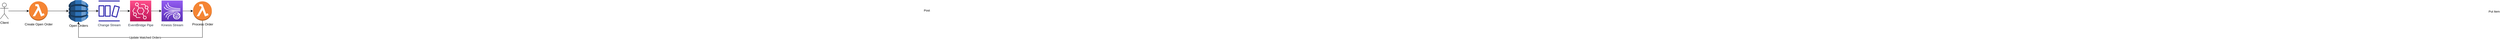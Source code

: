 <mxfile version="20.8.14" type="device"><diagram name="Page-1" id="VNaTJle7pby4QKFPaTrn"><mxGraphModel dx="1194" dy="684" grid="1" gridSize="10" guides="1" tooltips="1" connect="1" arrows="1" fold="1" page="1" pageScale="1" pageWidth="850" pageHeight="200" math="0" shadow="0"><root><mxCell id="0"/><mxCell id="1" parent="0"/><mxCell id="dHCyXhLdCe4Fa9GBU7D1-13" value="" style="edgeStyle=orthogonalEdgeStyle;rounded=0;orthogonalLoop=1;jettySize=auto;html=1;" edge="1" parent="1" source="dHCyXhLdCe4Fa9GBU7D1-1" target="dHCyXhLdCe4Fa9GBU7D1-3"><mxGeometry relative="1" as="geometry"/></mxCell><mxCell id="dHCyXhLdCe4Fa9GBU7D1-14" value="Put Item" style="edgeLabel;html=1;align=center;verticalAlign=middle;resizable=0;points=[];" vertex="1" connectable="0" parent="dHCyXhLdCe4Fa9GBU7D1-13"><mxGeometry x="233" y="-2" relative="1" as="geometry"><mxPoint as="offset"/></mxGeometry></mxCell><mxCell id="dHCyXhLdCe4Fa9GBU7D1-1" value="Create Open Order" style="outlineConnect=0;dashed=0;verticalLabelPosition=bottom;verticalAlign=top;align=center;html=1;shape=mxgraph.aws3.lambda_function;fillColor=#F58534;gradientColor=none;" vertex="1" parent="1"><mxGeometry x="126" y="15" width="69" height="72" as="geometry"/></mxCell><mxCell id="dHCyXhLdCe4Fa9GBU7D1-15" value="" style="edgeStyle=orthogonalEdgeStyle;rounded=0;orthogonalLoop=1;jettySize=auto;html=1;" edge="1" parent="1" source="dHCyXhLdCe4Fa9GBU7D1-3" target="dHCyXhLdCe4Fa9GBU7D1-4"><mxGeometry relative="1" as="geometry"/></mxCell><mxCell id="dHCyXhLdCe4Fa9GBU7D1-3" value="Open Orders" style="outlineConnect=0;dashed=0;verticalLabelPosition=bottom;verticalAlign=top;align=center;html=1;shape=mxgraph.aws3.dynamo_db;fillColor=#2E73B8;gradientColor=none;" vertex="1" parent="1"><mxGeometry x="272" y="10.5" width="72" height="81" as="geometry"/></mxCell><mxCell id="dHCyXhLdCe4Fa9GBU7D1-18" value="" style="edgeStyle=orthogonalEdgeStyle;rounded=0;orthogonalLoop=1;jettySize=auto;html=1;" edge="1" parent="1" source="dHCyXhLdCe4Fa9GBU7D1-4" target="dHCyXhLdCe4Fa9GBU7D1-17"><mxGeometry relative="1" as="geometry"/></mxCell><mxCell id="dHCyXhLdCe4Fa9GBU7D1-4" value="Change Stream" style="sketch=0;outlineConnect=0;fontColor=#232F3E;gradientColor=none;fillColor=#2E27AD;strokeColor=none;dashed=0;verticalLabelPosition=bottom;verticalAlign=top;align=center;html=1;fontSize=12;fontStyle=0;aspect=fixed;pointerEvents=1;shape=mxgraph.aws4.dynamodb_stream;" vertex="1" parent="1"><mxGeometry x="382" y="12" width="78" height="78" as="geometry"/></mxCell><mxCell id="dHCyXhLdCe4Fa9GBU7D1-20" value="" style="edgeStyle=orthogonalEdgeStyle;rounded=0;orthogonalLoop=1;jettySize=auto;html=1;" edge="1" parent="1" source="dHCyXhLdCe4Fa9GBU7D1-6" target="dHCyXhLdCe4Fa9GBU7D1-7"><mxGeometry relative="1" as="geometry"/></mxCell><mxCell id="dHCyXhLdCe4Fa9GBU7D1-6" value="Kinesis Stream" style="sketch=0;points=[[0,0,0],[0.25,0,0],[0.5,0,0],[0.75,0,0],[1,0,0],[0,1,0],[0.25,1,0],[0.5,1,0],[0.75,1,0],[1,1,0],[0,0.25,0],[0,0.5,0],[0,0.75,0],[1,0.25,0],[1,0.5,0],[1,0.75,0]];outlineConnect=0;fontColor=#232F3E;gradientColor=#945DF2;gradientDirection=north;fillColor=#5A30B5;strokeColor=#ffffff;dashed=0;verticalLabelPosition=bottom;verticalAlign=top;align=center;html=1;fontSize=12;fontStyle=0;aspect=fixed;shape=mxgraph.aws4.resourceIcon;resIcon=mxgraph.aws4.kinesis_data_streams;" vertex="1" parent="1"><mxGeometry x="614" y="12" width="78" height="78" as="geometry"/></mxCell><mxCell id="dHCyXhLdCe4Fa9GBU7D1-21" style="edgeStyle=orthogonalEdgeStyle;rounded=0;orthogonalLoop=1;jettySize=auto;html=1;entryX=0.5;entryY=1;entryDx=0;entryDy=0;entryPerimeter=0;" edge="1" parent="1" source="dHCyXhLdCe4Fa9GBU7D1-7" target="dHCyXhLdCe4Fa9GBU7D1-3"><mxGeometry relative="1" as="geometry"><mxPoint x="230" y="200" as="targetPoint"/><Array as="points"><mxPoint x="765" y="150"/><mxPoint x="308" y="150"/></Array></mxGeometry></mxCell><mxCell id="dHCyXhLdCe4Fa9GBU7D1-22" value="Update Matched Orders" style="edgeLabel;html=1;align=center;verticalAlign=middle;resizable=0;points=[];" vertex="1" connectable="0" parent="dHCyXhLdCe4Fa9GBU7D1-21"><mxGeometry x="-0.05" relative="1" as="geometry"><mxPoint as="offset"/></mxGeometry></mxCell><mxCell id="dHCyXhLdCe4Fa9GBU7D1-7" value="Process Order" style="outlineConnect=0;dashed=0;verticalLabelPosition=bottom;verticalAlign=top;align=center;html=1;shape=mxgraph.aws3.lambda_function;fillColor=#F58534;gradientColor=none;" vertex="1" parent="1"><mxGeometry x="730" y="15" width="69" height="72" as="geometry"/></mxCell><mxCell id="dHCyXhLdCe4Fa9GBU7D1-11" value="" style="edgeStyle=orthogonalEdgeStyle;rounded=0;orthogonalLoop=1;jettySize=auto;html=1;" edge="1" parent="1" source="dHCyXhLdCe4Fa9GBU7D1-10" target="dHCyXhLdCe4Fa9GBU7D1-1"><mxGeometry relative="1" as="geometry"/></mxCell><mxCell id="dHCyXhLdCe4Fa9GBU7D1-12" value="Post" style="edgeLabel;html=1;align=center;verticalAlign=middle;resizable=0;points=[];" vertex="1" connectable="0" parent="dHCyXhLdCe4Fa9GBU7D1-11"><mxGeometry x="88" y="2" relative="1" as="geometry"><mxPoint as="offset"/></mxGeometry></mxCell><mxCell id="dHCyXhLdCe4Fa9GBU7D1-10" value="Client&lt;br&gt;" style="shape=umlActor;verticalLabelPosition=bottom;verticalAlign=top;html=1;outlineConnect=0;" vertex="1" parent="1"><mxGeometry x="20" y="21" width="30" height="60" as="geometry"/></mxCell><mxCell id="dHCyXhLdCe4Fa9GBU7D1-19" value="" style="edgeStyle=orthogonalEdgeStyle;rounded=0;orthogonalLoop=1;jettySize=auto;html=1;" edge="1" parent="1" source="dHCyXhLdCe4Fa9GBU7D1-17" target="dHCyXhLdCe4Fa9GBU7D1-6"><mxGeometry relative="1" as="geometry"/></mxCell><mxCell id="dHCyXhLdCe4Fa9GBU7D1-17" value="EventBridge Pipe" style="sketch=0;points=[[0,0,0],[0.25,0,0],[0.5,0,0],[0.75,0,0],[1,0,0],[0,1,0],[0.25,1,0],[0.5,1,0],[0.75,1,0],[1,1,0],[0,0.25,0],[0,0.5,0],[0,0.75,0],[1,0.25,0],[1,0.5,0],[1,0.75,0]];outlineConnect=0;fontColor=#232F3E;gradientColor=#FF4F8B;gradientDirection=north;fillColor=#BC1356;strokeColor=#ffffff;dashed=0;verticalLabelPosition=bottom;verticalAlign=top;align=center;html=1;fontSize=12;fontStyle=0;aspect=fixed;shape=mxgraph.aws4.resourceIcon;resIcon=mxgraph.aws4.eventbridge;" vertex="1" parent="1"><mxGeometry x="498" y="12" width="78" height="78" as="geometry"/></mxCell></root></mxGraphModel></diagram></mxfile>